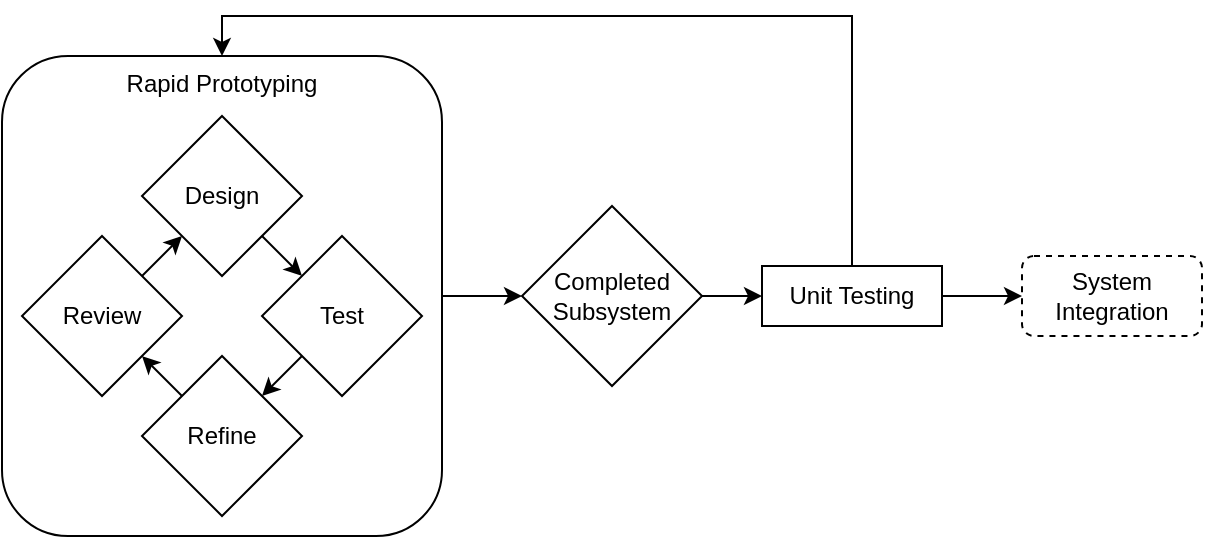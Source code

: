 <mxfile version="24.8.6">
  <diagram name="Page-1" id="CrAnxzSsxv3mL4b-ypLw">
    <mxGraphModel grid="1" page="1" gridSize="10" guides="1" tooltips="1" connect="1" arrows="1" fold="1" pageScale="1" pageWidth="827" pageHeight="1169" math="0" shadow="0">
      <root>
        <mxCell id="0" />
        <mxCell id="1" parent="0" />
        <mxCell id="BYSsCyGJhfUe4vBy6HeI-11" style="edgeStyle=orthogonalEdgeStyle;rounded=0;orthogonalLoop=1;jettySize=auto;html=1;exitX=1;exitY=0.5;exitDx=0;exitDy=0;entryX=0;entryY=0.5;entryDx=0;entryDy=0;" edge="1" parent="1" source="BYSsCyGJhfUe4vBy6HeI-10" target="BYSsCyGJhfUe4vBy6HeI-9">
          <mxGeometry relative="1" as="geometry" />
        </mxCell>
        <mxCell id="BYSsCyGJhfUe4vBy6HeI-10" value="Rapid Prototyping" style="rounded=1;whiteSpace=wrap;html=1;verticalAlign=top;" vertex="1" parent="1">
          <mxGeometry x="170" y="210" width="220" height="240" as="geometry" />
        </mxCell>
        <mxCell id="BYSsCyGJhfUe4vBy6HeI-6" style="rounded=0;orthogonalLoop=1;jettySize=auto;html=1;exitX=1;exitY=1;exitDx=0;exitDy=0;entryX=0;entryY=0;entryDx=0;entryDy=0;" edge="1" parent="1" source="BYSsCyGJhfUe4vBy6HeI-1" target="BYSsCyGJhfUe4vBy6HeI-2">
          <mxGeometry relative="1" as="geometry" />
        </mxCell>
        <mxCell id="BYSsCyGJhfUe4vBy6HeI-1" value="Design" style="rhombus;whiteSpace=wrap;html=1;" vertex="1" parent="1">
          <mxGeometry x="240" y="240" width="80" height="80" as="geometry" />
        </mxCell>
        <mxCell id="BYSsCyGJhfUe4vBy6HeI-7" style="rounded=0;orthogonalLoop=1;jettySize=auto;html=1;exitX=0;exitY=1;exitDx=0;exitDy=0;entryX=0;entryY=0;entryDx=0;entryDy=0;" edge="1" parent="1" source="BYSsCyGJhfUe4vBy6HeI-2" target="BYSsCyGJhfUe4vBy6HeI-4">
          <mxGeometry relative="1" as="geometry" />
        </mxCell>
        <mxCell id="BYSsCyGJhfUe4vBy6HeI-2" value="Test" style="rhombus;whiteSpace=wrap;html=1;" vertex="1" parent="1">
          <mxGeometry x="300" y="300" width="80" height="80" as="geometry" />
        </mxCell>
        <mxCell id="BYSsCyGJhfUe4vBy6HeI-5" style="rounded=0;orthogonalLoop=1;jettySize=auto;html=1;exitX=1;exitY=0;exitDx=0;exitDy=0;entryX=0;entryY=1;entryDx=0;entryDy=0;" edge="1" parent="1" source="BYSsCyGJhfUe4vBy6HeI-3" target="BYSsCyGJhfUe4vBy6HeI-1">
          <mxGeometry relative="1" as="geometry" />
        </mxCell>
        <mxCell id="BYSsCyGJhfUe4vBy6HeI-3" value="Review" style="rhombus;whiteSpace=wrap;html=1;" vertex="1" parent="1">
          <mxGeometry x="180" y="300" width="80" height="80" as="geometry" />
        </mxCell>
        <mxCell id="BYSsCyGJhfUe4vBy6HeI-8" style="rounded=0;orthogonalLoop=1;jettySize=auto;html=1;exitX=0;exitY=1;exitDx=0;exitDy=0;entryX=1;entryY=1;entryDx=0;entryDy=0;" edge="1" parent="1" source="BYSsCyGJhfUe4vBy6HeI-4" target="BYSsCyGJhfUe4vBy6HeI-3">
          <mxGeometry relative="1" as="geometry" />
        </mxCell>
        <mxCell id="BYSsCyGJhfUe4vBy6HeI-4" value="Refine" style="rhombus;whiteSpace=wrap;html=1;direction=south;" vertex="1" parent="1">
          <mxGeometry x="240" y="360" width="80" height="80" as="geometry" />
        </mxCell>
        <mxCell id="BYSsCyGJhfUe4vBy6HeI-13" style="edgeStyle=orthogonalEdgeStyle;rounded=0;orthogonalLoop=1;jettySize=auto;html=1;entryX=0;entryY=0.5;entryDx=0;entryDy=0;" edge="1" parent="1" source="BYSsCyGJhfUe4vBy6HeI-9" target="BYSsCyGJhfUe4vBy6HeI-12">
          <mxGeometry relative="1" as="geometry" />
        </mxCell>
        <mxCell id="BYSsCyGJhfUe4vBy6HeI-9" value="Completed Subsystem" style="rhombus;whiteSpace=wrap;html=1;" vertex="1" parent="1">
          <mxGeometry x="430" y="285" width="90" height="90" as="geometry" />
        </mxCell>
        <mxCell id="BYSsCyGJhfUe4vBy6HeI-15" style="edgeStyle=orthogonalEdgeStyle;rounded=0;orthogonalLoop=1;jettySize=auto;html=1;entryX=0.5;entryY=0;entryDx=0;entryDy=0;" edge="1" parent="1" source="BYSsCyGJhfUe4vBy6HeI-12" target="BYSsCyGJhfUe4vBy6HeI-10">
          <mxGeometry relative="1" as="geometry">
            <Array as="points">
              <mxPoint x="595" y="190" />
              <mxPoint x="280" y="190" />
            </Array>
          </mxGeometry>
        </mxCell>
        <mxCell id="BYSsCyGJhfUe4vBy6HeI-17" style="edgeStyle=orthogonalEdgeStyle;rounded=0;orthogonalLoop=1;jettySize=auto;html=1;exitX=1;exitY=0.5;exitDx=0;exitDy=0;entryX=0;entryY=0.5;entryDx=0;entryDy=0;" edge="1" parent="1" source="BYSsCyGJhfUe4vBy6HeI-12">
          <mxGeometry relative="1" as="geometry">
            <mxPoint x="680" y="330" as="targetPoint" />
          </mxGeometry>
        </mxCell>
        <mxCell id="BYSsCyGJhfUe4vBy6HeI-12" value="Unit Testing" style="rounded=0;whiteSpace=wrap;html=1;" vertex="1" parent="1">
          <mxGeometry x="550" y="315" width="90" height="30" as="geometry" />
        </mxCell>
        <mxCell id="BYSsCyGJhfUe4vBy6HeI-18" value="System Integration" style="rounded=1;whiteSpace=wrap;html=1;dashed=1;" vertex="1" parent="1">
          <mxGeometry x="680" y="310" width="90" height="40" as="geometry" />
        </mxCell>
      </root>
    </mxGraphModel>
  </diagram>
</mxfile>
